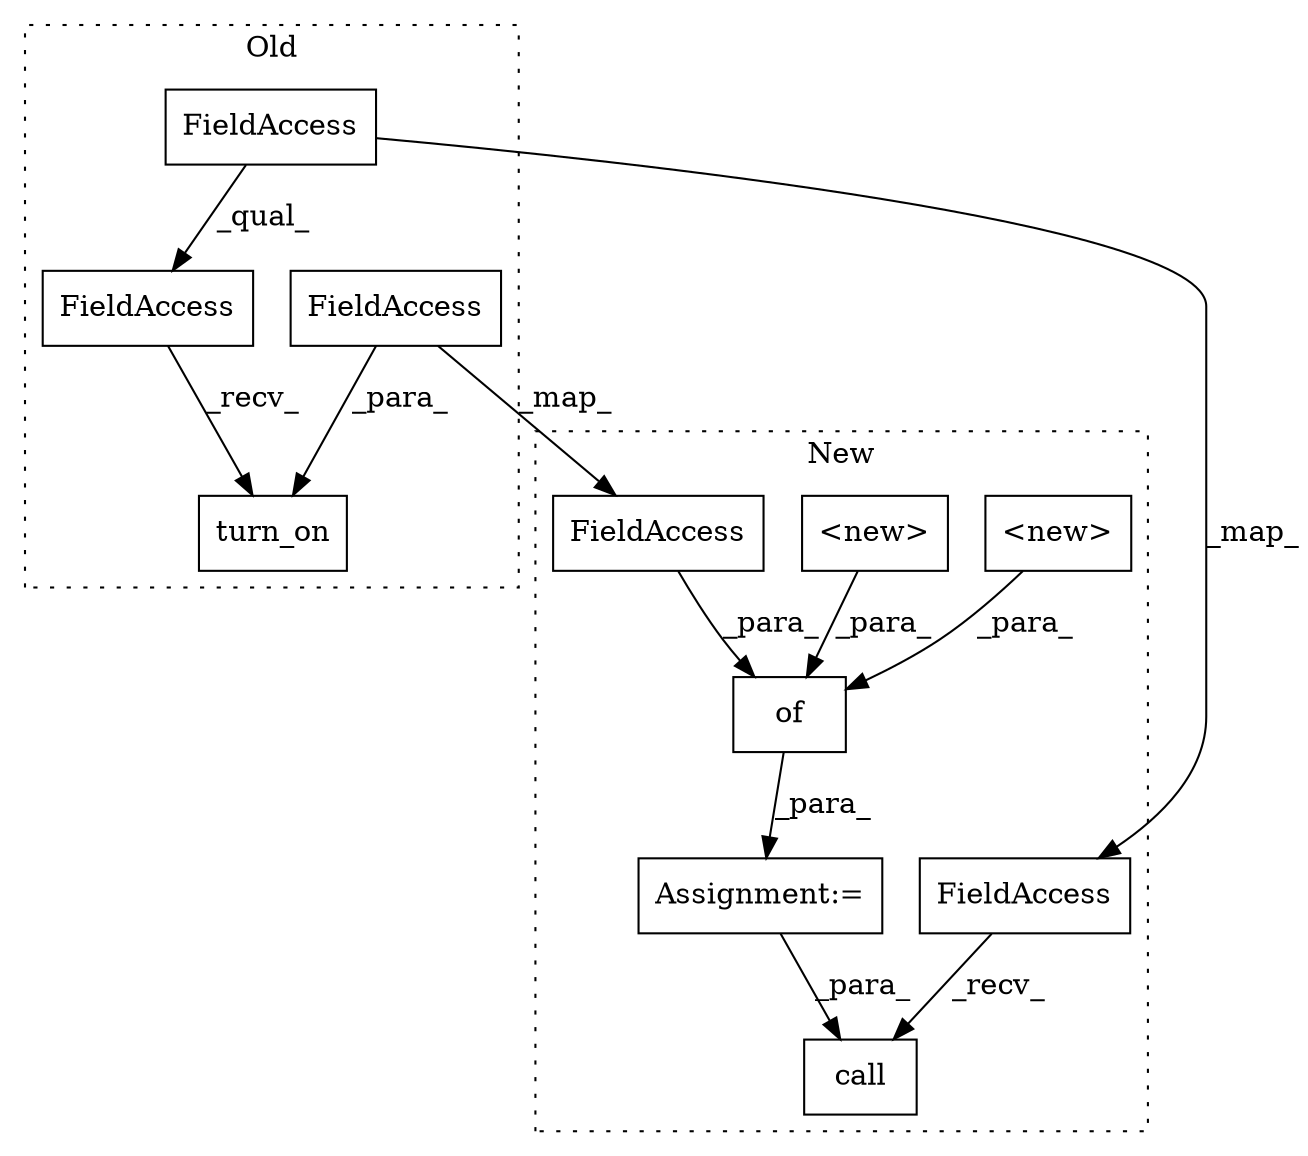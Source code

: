 digraph G {
subgraph cluster0 {
1 [label="turn_on" a="32" s="4837,4865" l="8,1" shape="box"];
3 [label="FieldAccess" a="22" s="4810" l="26" shape="box"];
8 [label="FieldAccess" a="22" s="4845" l="14" shape="box"];
10 [label="FieldAccess" a="22" s="4810" l="20" shape="box"];
label = "Old";
style="dotted";
}
subgraph cluster1 {
2 [label="call" a="32" s="5399,5433" l="5,1" shape="box"];
4 [label="of" a="32" s="5307,5371" l="3,1" shape="box"];
5 [label="<new>" a="14" s="5310" l="20" shape="box"];
6 [label="Assignment:=" a="7" s="5302" l="1" shape="box"];
7 [label="<new>" a="14" s="5346" l="19" shape="box"];
9 [label="FieldAccess" a="22" s="5331" l="14" shape="box"];
11 [label="FieldAccess" a="22" s="5380" l="18" shape="box"];
label = "New";
style="dotted";
}
3 -> 1 [label="_recv_"];
4 -> 6 [label="_para_"];
5 -> 4 [label="_para_"];
6 -> 2 [label="_para_"];
7 -> 4 [label="_para_"];
8 -> 1 [label="_para_"];
8 -> 9 [label="_map_"];
9 -> 4 [label="_para_"];
10 -> 11 [label="_map_"];
10 -> 3 [label="_qual_"];
11 -> 2 [label="_recv_"];
}